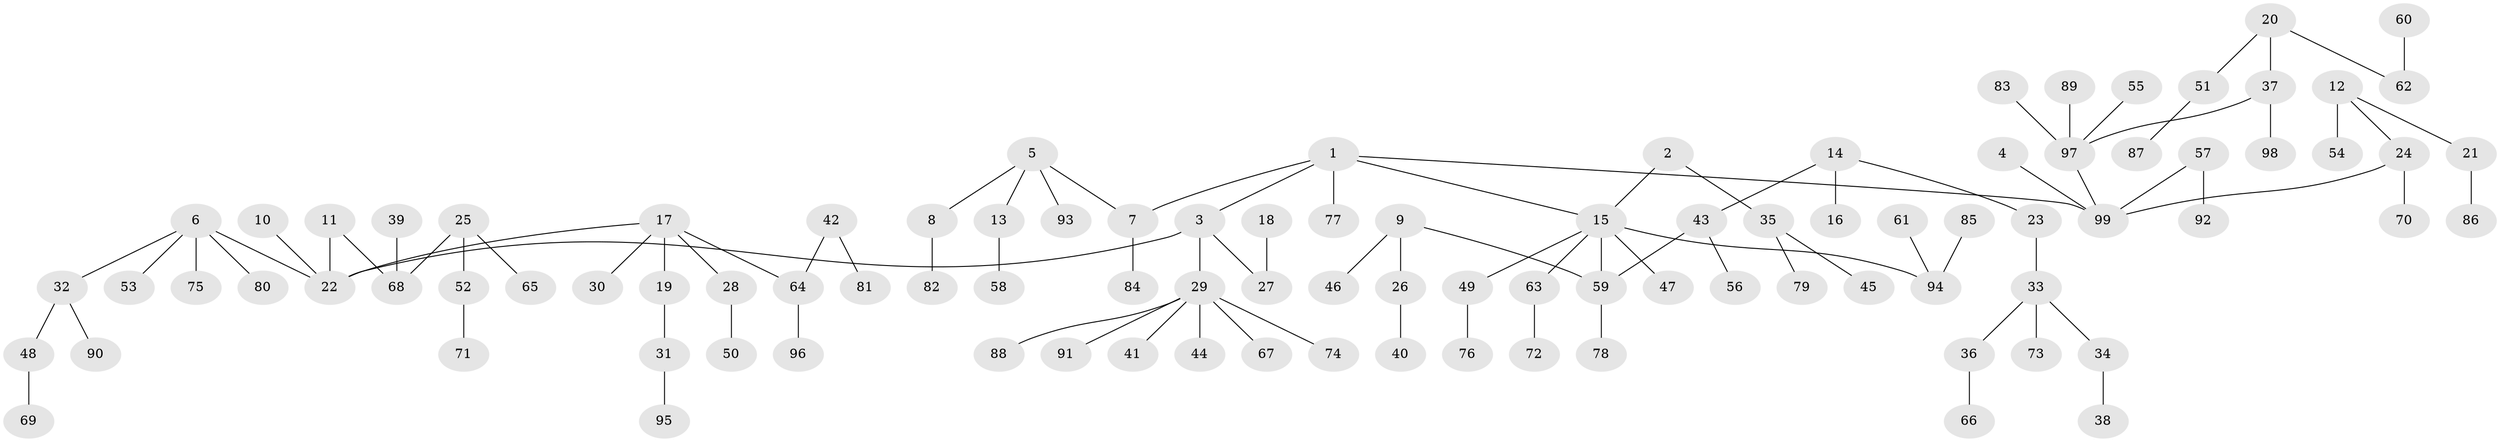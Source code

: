 // original degree distribution, {5: 0.02142857142857143, 6: 0.02857142857142857, 4: 0.07142857142857142, 8: 0.007142857142857143, 2: 0.25, 1: 0.5142857142857142, 3: 0.1, 7: 0.007142857142857143}
// Generated by graph-tools (version 1.1) at 2025/37/03/04/25 23:37:16]
// undirected, 99 vertices, 98 edges
graph export_dot {
  node [color=gray90,style=filled];
  1;
  2;
  3;
  4;
  5;
  6;
  7;
  8;
  9;
  10;
  11;
  12;
  13;
  14;
  15;
  16;
  17;
  18;
  19;
  20;
  21;
  22;
  23;
  24;
  25;
  26;
  27;
  28;
  29;
  30;
  31;
  32;
  33;
  34;
  35;
  36;
  37;
  38;
  39;
  40;
  41;
  42;
  43;
  44;
  45;
  46;
  47;
  48;
  49;
  50;
  51;
  52;
  53;
  54;
  55;
  56;
  57;
  58;
  59;
  60;
  61;
  62;
  63;
  64;
  65;
  66;
  67;
  68;
  69;
  70;
  71;
  72;
  73;
  74;
  75;
  76;
  77;
  78;
  79;
  80;
  81;
  82;
  83;
  84;
  85;
  86;
  87;
  88;
  89;
  90;
  91;
  92;
  93;
  94;
  95;
  96;
  97;
  98;
  99;
  1 -- 3 [weight=1.0];
  1 -- 7 [weight=1.0];
  1 -- 15 [weight=1.0];
  1 -- 77 [weight=1.0];
  1 -- 99 [weight=1.0];
  2 -- 15 [weight=1.0];
  2 -- 35 [weight=1.0];
  3 -- 22 [weight=1.0];
  3 -- 27 [weight=1.0];
  3 -- 29 [weight=1.0];
  4 -- 99 [weight=1.0];
  5 -- 7 [weight=1.0];
  5 -- 8 [weight=1.0];
  5 -- 13 [weight=1.0];
  5 -- 93 [weight=1.0];
  6 -- 22 [weight=1.0];
  6 -- 32 [weight=1.0];
  6 -- 53 [weight=1.0];
  6 -- 75 [weight=1.0];
  6 -- 80 [weight=1.0];
  7 -- 84 [weight=1.0];
  8 -- 82 [weight=1.0];
  9 -- 26 [weight=1.0];
  9 -- 46 [weight=1.0];
  9 -- 59 [weight=1.0];
  10 -- 22 [weight=1.0];
  11 -- 22 [weight=1.0];
  11 -- 68 [weight=1.0];
  12 -- 21 [weight=1.0];
  12 -- 24 [weight=1.0];
  12 -- 54 [weight=1.0];
  13 -- 58 [weight=1.0];
  14 -- 16 [weight=1.0];
  14 -- 23 [weight=1.0];
  14 -- 43 [weight=1.0];
  15 -- 47 [weight=1.0];
  15 -- 49 [weight=1.0];
  15 -- 59 [weight=1.0];
  15 -- 63 [weight=1.0];
  15 -- 94 [weight=1.0];
  17 -- 19 [weight=1.0];
  17 -- 22 [weight=1.0];
  17 -- 28 [weight=1.0];
  17 -- 30 [weight=1.0];
  17 -- 64 [weight=1.0];
  18 -- 27 [weight=1.0];
  19 -- 31 [weight=1.0];
  20 -- 37 [weight=1.0];
  20 -- 51 [weight=1.0];
  20 -- 62 [weight=1.0];
  21 -- 86 [weight=1.0];
  23 -- 33 [weight=1.0];
  24 -- 70 [weight=1.0];
  24 -- 99 [weight=1.0];
  25 -- 52 [weight=1.0];
  25 -- 65 [weight=1.0];
  25 -- 68 [weight=1.0];
  26 -- 40 [weight=1.0];
  28 -- 50 [weight=1.0];
  29 -- 41 [weight=1.0];
  29 -- 44 [weight=1.0];
  29 -- 67 [weight=1.0];
  29 -- 74 [weight=1.0];
  29 -- 88 [weight=1.0];
  29 -- 91 [weight=1.0];
  31 -- 95 [weight=1.0];
  32 -- 48 [weight=1.0];
  32 -- 90 [weight=1.0];
  33 -- 34 [weight=1.0];
  33 -- 36 [weight=1.0];
  33 -- 73 [weight=1.0];
  34 -- 38 [weight=1.0];
  35 -- 45 [weight=1.0];
  35 -- 79 [weight=1.0];
  36 -- 66 [weight=1.0];
  37 -- 97 [weight=1.0];
  37 -- 98 [weight=1.0];
  39 -- 68 [weight=1.0];
  42 -- 64 [weight=1.0];
  42 -- 81 [weight=1.0];
  43 -- 56 [weight=1.0];
  43 -- 59 [weight=1.0];
  48 -- 69 [weight=1.0];
  49 -- 76 [weight=1.0];
  51 -- 87 [weight=1.0];
  52 -- 71 [weight=1.0];
  55 -- 97 [weight=1.0];
  57 -- 92 [weight=1.0];
  57 -- 99 [weight=1.0];
  59 -- 78 [weight=1.0];
  60 -- 62 [weight=1.0];
  61 -- 94 [weight=1.0];
  63 -- 72 [weight=1.0];
  64 -- 96 [weight=1.0];
  83 -- 97 [weight=1.0];
  85 -- 94 [weight=1.0];
  89 -- 97 [weight=1.0];
  97 -- 99 [weight=1.0];
}
